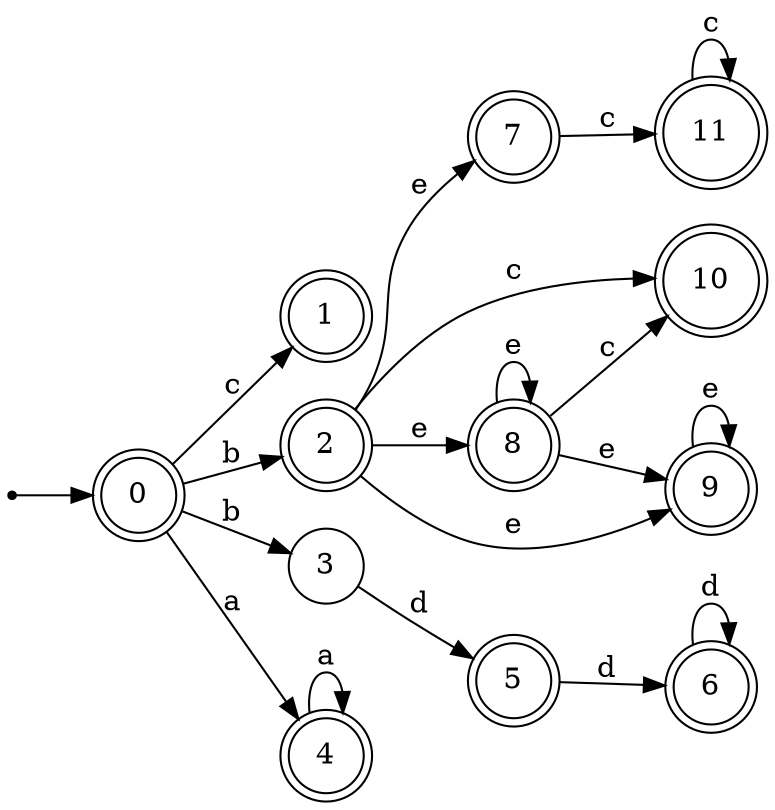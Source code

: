 digraph finite_state_machine {
rankdir=LR;
size="20,20";
node [shape = point]; "dummy0"
node [shape = doublecircle]; "0";"dummy0" -> "0";
node [shape = doublecircle]; "1";node [shape = doublecircle]; "2";node [shape = circle]; "3";
node [shape = doublecircle]; "4";node [shape = doublecircle]; "5";node [shape = doublecircle]; "6";node [shape = doublecircle]; "7";node [shape = doublecircle]; "8";node [shape = doublecircle]; "9";node [shape = doublecircle]; "10";node [shape = doublecircle]; "11";"0" -> "1" [label = "c"];
 "0" -> "2" [label = "b"];
 "0" -> "3" [label = "b"];
 "0" -> "4" [label = "a"];
 "4" -> "4" [label = "a"];
 "3" -> "5" [label = "d"];
 "5" -> "6" [label = "d"];
 "6" -> "6" [label = "d"];
 "2" -> "8" [label = "e"];
 "2" -> "9" [label = "e"];
 "2" -> "7" [label = "e"];
 "2" -> "10" [label = "c"];
 "9" -> "9" [label = "e"];
 "8" -> "8" [label = "e"];
 "8" -> "9" [label = "e"];
 "8" -> "10" [label = "c"];
 "7" -> "11" [label = "c"];
 "11" -> "11" [label = "c"];
 }
